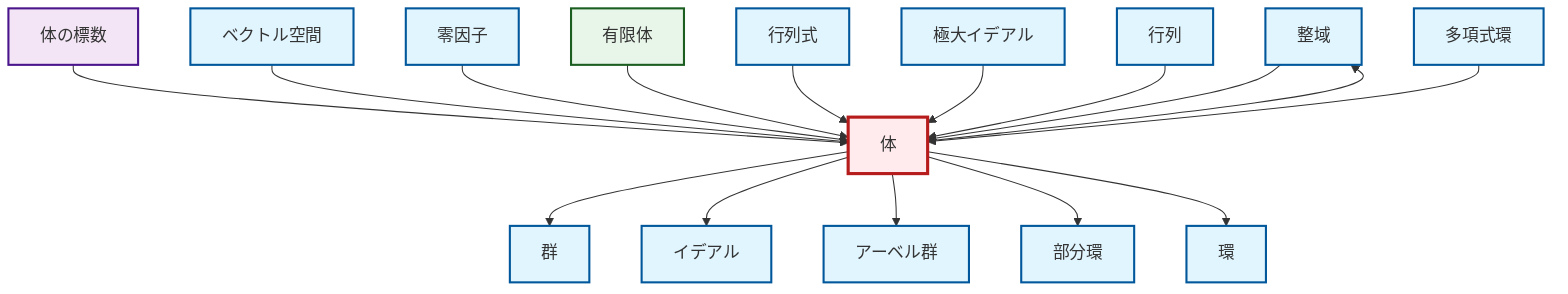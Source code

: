 graph TD
    classDef definition fill:#e1f5fe,stroke:#01579b,stroke-width:2px
    classDef theorem fill:#f3e5f5,stroke:#4a148c,stroke-width:2px
    classDef axiom fill:#fff3e0,stroke:#e65100,stroke-width:2px
    classDef example fill:#e8f5e9,stroke:#1b5e20,stroke-width:2px
    classDef current fill:#ffebee,stroke:#b71c1c,stroke-width:3px
    def-integral-domain["整域"]:::definition
    def-group["群"]:::definition
    def-field["体"]:::definition
    def-ideal["イデアル"]:::definition
    def-maximal-ideal["極大イデアル"]:::definition
    def-polynomial-ring["多項式環"]:::definition
    thm-field-characteristic["体の標数"]:::theorem
    def-matrix["行列"]:::definition
    def-vector-space["ベクトル空間"]:::definition
    def-abelian-group["アーベル群"]:::definition
    def-ring["環"]:::definition
    ex-finite-field["有限体"]:::example
    def-subring["部分環"]:::definition
    def-zero-divisor["零因子"]:::definition
    def-determinant["行列式"]:::definition
    thm-field-characteristic --> def-field
    def-vector-space --> def-field
    def-field --> def-group
    def-field --> def-ideal
    def-zero-divisor --> def-field
    ex-finite-field --> def-field
    def-field --> def-abelian-group
    def-determinant --> def-field
    def-field --> def-subring
    def-maximal-ideal --> def-field
    def-integral-domain --> def-field
    def-matrix --> def-field
    def-field --> def-integral-domain
    def-field --> def-ring
    def-polynomial-ring --> def-field
    class def-field current